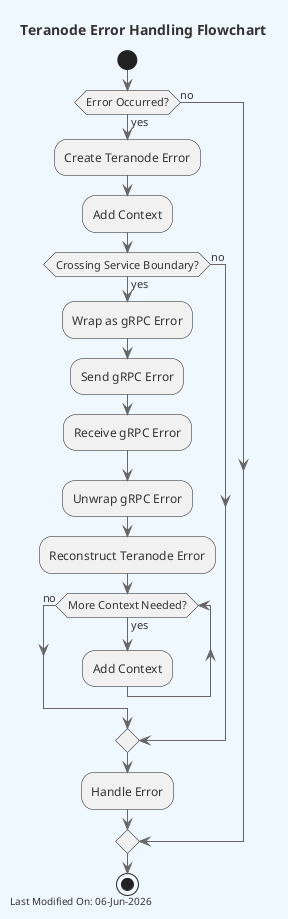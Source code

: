 @startuml
skinparam backgroundColor #F0F8FF
skinparam defaultFontColor #333333
skinparam arrowColor #666666

' Define borders for all elements
skinparam entity {
  BorderColor #666666
  BackgroundColor #DDDDDD
}

skinparam control {
  BorderColor #666666
  BackgroundColor #DDDDDD
}

skinparam participant {
  BorderColor #666666
  BackgroundColor #DDDDDD
}

title Teranode Error Handling Flowchart

start
if (Error Occurred?) then (yes)
  :Create Teranode Error;
  :Add Context;
  if (Crossing Service Boundary?) then (yes)
    :Wrap as gRPC Error;
    :Send gRPC Error;
    :Receive gRPC Error;
    :Unwrap gRPC Error;
    :Reconstruct Teranode Error;
    while (More Context Needed?) is (yes)
      :Add Context;
    endwhile (no)
  else (no)
  endif
  :Handle Error;
else (no)
endif
stop

left footer Last Modified On: %date("dd-MMM-yyyy")

@enduml
